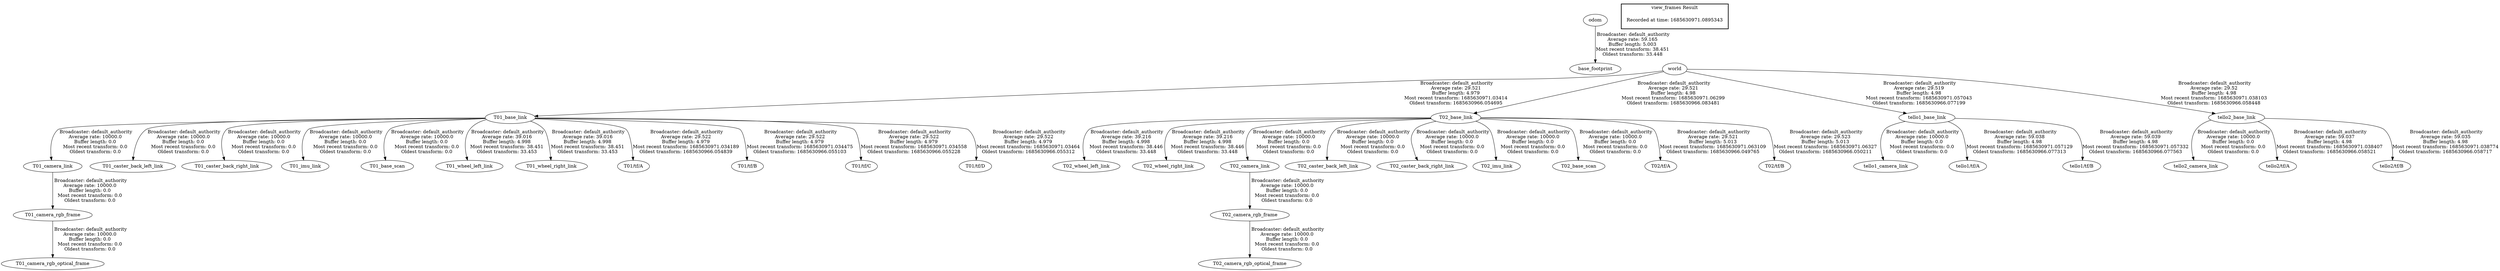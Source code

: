 digraph G {
"odom" -> "base_footprint"[label=" Broadcaster: default_authority\nAverage rate: 59.165\nBuffer length: 5.003\nMost recent transform: 38.451\nOldest transform: 33.448\n"];
"world" -> "T01_base_link"[label=" Broadcaster: default_authority\nAverage rate: 29.521\nBuffer length: 4.979\nMost recent transform: 1685630971.03414\nOldest transform: 1685630966.054695\n"];
"T01_base_link" -> "T01_camera_link"[label=" Broadcaster: default_authority\nAverage rate: 10000.0\nBuffer length: 0.0\nMost recent transform: 0.0\nOldest transform: 0.0\n"];
"T01_camera_link" -> "T01_camera_rgb_frame"[label=" Broadcaster: default_authority\nAverage rate: 10000.0\nBuffer length: 0.0\nMost recent transform: 0.0\nOldest transform: 0.0\n"];
"T01_camera_rgb_frame" -> "T01_camera_rgb_optical_frame"[label=" Broadcaster: default_authority\nAverage rate: 10000.0\nBuffer length: 0.0\nMost recent transform: 0.0\nOldest transform: 0.0\n"];
"T01_base_link" -> "T01_caster_back_left_link"[label=" Broadcaster: default_authority\nAverage rate: 10000.0\nBuffer length: 0.0\nMost recent transform: 0.0\nOldest transform: 0.0\n"];
"T01_base_link" -> "T01_caster_back_right_link"[label=" Broadcaster: default_authority\nAverage rate: 10000.0\nBuffer length: 0.0\nMost recent transform: 0.0\nOldest transform: 0.0\n"];
"T01_base_link" -> "T01_imu_link"[label=" Broadcaster: default_authority\nAverage rate: 10000.0\nBuffer length: 0.0\nMost recent transform: 0.0\nOldest transform: 0.0\n"];
"T01_base_link" -> "T01_base_scan"[label=" Broadcaster: default_authority\nAverage rate: 10000.0\nBuffer length: 0.0\nMost recent transform: 0.0\nOldest transform: 0.0\n"];
"T02_base_link" -> "T02_wheel_left_link"[label=" Broadcaster: default_authority\nAverage rate: 39.216\nBuffer length: 4.998\nMost recent transform: 38.446\nOldest transform: 33.448\n"];
"world" -> "T02_base_link"[label=" Broadcaster: default_authority\nAverage rate: 29.521\nBuffer length: 4.98\nMost recent transform: 1685630971.06299\nOldest transform: 1685630966.083481\n"];
"T02_base_link" -> "T02_wheel_right_link"[label=" Broadcaster: default_authority\nAverage rate: 39.216\nBuffer length: 4.998\nMost recent transform: 38.446\nOldest transform: 33.448\n"];
"tello1_base_link" -> "tello1_camera_link"[label=" Broadcaster: default_authority\nAverage rate: 10000.0\nBuffer length: 0.0\nMost recent transform: 0.0\nOldest transform: 0.0\n"];
"world" -> "tello1_base_link"[label=" Broadcaster: default_authority\nAverage rate: 29.519\nBuffer length: 4.98\nMost recent transform: 1685630971.057043\nOldest transform: 1685630966.077199\n"];
"T02_base_link" -> "T02_camera_link"[label=" Broadcaster: default_authority\nAverage rate: 10000.0\nBuffer length: 0.0\nMost recent transform: 0.0\nOldest transform: 0.0\n"];
"T02_camera_link" -> "T02_camera_rgb_frame"[label=" Broadcaster: default_authority\nAverage rate: 10000.0\nBuffer length: 0.0\nMost recent transform: 0.0\nOldest transform: 0.0\n"];
"T02_camera_rgb_frame" -> "T02_camera_rgb_optical_frame"[label=" Broadcaster: default_authority\nAverage rate: 10000.0\nBuffer length: 0.0\nMost recent transform: 0.0\nOldest transform: 0.0\n"];
"T02_base_link" -> "T02_caster_back_left_link"[label=" Broadcaster: default_authority\nAverage rate: 10000.0\nBuffer length: 0.0\nMost recent transform: 0.0\nOldest transform: 0.0\n"];
"T02_base_link" -> "T02_caster_back_right_link"[label=" Broadcaster: default_authority\nAverage rate: 10000.0\nBuffer length: 0.0\nMost recent transform: 0.0\nOldest transform: 0.0\n"];
"T02_base_link" -> "T02_imu_link"[label=" Broadcaster: default_authority\nAverage rate: 10000.0\nBuffer length: 0.0\nMost recent transform: 0.0\nOldest transform: 0.0\n"];
"T02_base_link" -> "T02_base_scan"[label=" Broadcaster: default_authority\nAverage rate: 10000.0\nBuffer length: 0.0\nMost recent transform: 0.0\nOldest transform: 0.0\n"];
"T02_base_link" -> "T02/tf/A"[label=" Broadcaster: default_authority\nAverage rate: 29.521\nBuffer length: 5.013\nMost recent transform: 1685630971.063109\nOldest transform: 1685630966.049765\n"];
"T02_base_link" -> "T02/tf/B"[label=" Broadcaster: default_authority\nAverage rate: 29.523\nBuffer length: 5.013\nMost recent transform: 1685630971.06327\nOldest transform: 1685630966.050211\n"];
"tello2_base_link" -> "tello2_camera_link"[label=" Broadcaster: default_authority\nAverage rate: 10000.0\nBuffer length: 0.0\nMost recent transform: 0.0\nOldest transform: 0.0\n"];
"world" -> "tello2_base_link"[label=" Broadcaster: default_authority\nAverage rate: 29.52\nBuffer length: 4.98\nMost recent transform: 1685630971.038103\nOldest transform: 1685630966.058448\n"];
"T01_base_link" -> "T01_wheel_left_link"[label=" Broadcaster: default_authority\nAverage rate: 39.016\nBuffer length: 4.998\nMost recent transform: 38.451\nOldest transform: 33.453\n"];
"T01_base_link" -> "T01_wheel_right_link"[label=" Broadcaster: default_authority\nAverage rate: 39.016\nBuffer length: 4.998\nMost recent transform: 38.451\nOldest transform: 33.453\n"];
"T01_base_link" -> "T01/tf/A"[label=" Broadcaster: default_authority\nAverage rate: 29.522\nBuffer length: 4.979\nMost recent transform: 1685630971.034189\nOldest transform: 1685630966.054839\n"];
"T01_base_link" -> "T01/tf/B"[label=" Broadcaster: default_authority\nAverage rate: 29.522\nBuffer length: 4.979\nMost recent transform: 1685630971.034475\nOldest transform: 1685630966.055103\n"];
"T01_base_link" -> "T01/tf/C"[label=" Broadcaster: default_authority\nAverage rate: 29.522\nBuffer length: 4.979\nMost recent transform: 1685630971.034558\nOldest transform: 1685630966.055228\n"];
"T01_base_link" -> "T01/tf/D"[label=" Broadcaster: default_authority\nAverage rate: 29.522\nBuffer length: 4.979\nMost recent transform: 1685630971.03464\nOldest transform: 1685630966.055312\n"];
"tello2_base_link" -> "tello2/tf/A"[label=" Broadcaster: default_authority\nAverage rate: 59.037\nBuffer length: 4.98\nMost recent transform: 1685630971.038407\nOldest transform: 1685630966.058521\n"];
"tello2_base_link" -> "tello2/tf/B"[label=" Broadcaster: default_authority\nAverage rate: 59.035\nBuffer length: 4.98\nMost recent transform: 1685630971.038774\nOldest transform: 1685630966.058717\n"];
"tello1_base_link" -> "tello1/tf/A"[label=" Broadcaster: default_authority\nAverage rate: 59.038\nBuffer length: 4.98\nMost recent transform: 1685630971.057129\nOldest transform: 1685630966.077313\n"];
"tello1_base_link" -> "tello1/tf/B"[label=" Broadcaster: default_authority\nAverage rate: 59.039\nBuffer length: 4.98\nMost recent transform: 1685630971.057332\nOldest transform: 1685630966.077563\n"];
edge [style=invis];
 subgraph cluster_legend { style=bold; color=black; label ="view_frames Result";
"Recorded at time: 1685630971.0895343"[ shape=plaintext ] ;
}->"world";
}